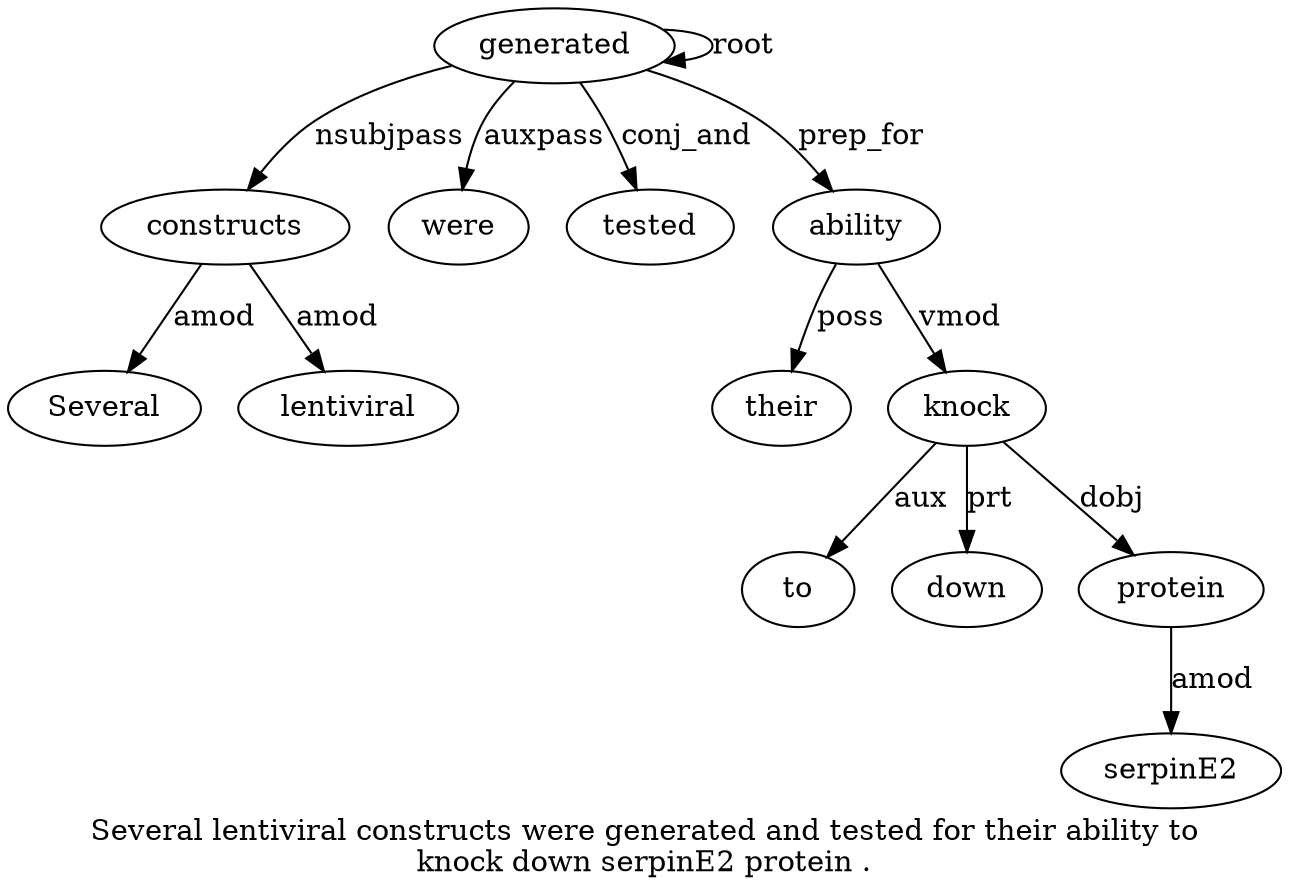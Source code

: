 digraph "Several lentiviral constructs were generated and tested for their ability to knock down serpinE2 protein ." {
label="Several lentiviral constructs were generated and tested for their ability to
knock down serpinE2 protein .";
constructs3 [style=filled, fillcolor=white, label=constructs];
Several1 [style=filled, fillcolor=white, label=Several];
constructs3 -> Several1  [label=amod];
lentiviral2 [style=filled, fillcolor=white, label=lentiviral];
constructs3 -> lentiviral2  [label=amod];
generated5 [style=filled, fillcolor=white, label=generated];
generated5 -> constructs3  [label=nsubjpass];
were4 [style=filled, fillcolor=white, label=were];
generated5 -> were4  [label=auxpass];
generated5 -> generated5  [label=root];
tested7 [style=filled, fillcolor=white, label=tested];
generated5 -> tested7  [label=conj_and];
ability10 [style=filled, fillcolor=white, label=ability];
their9 [style=filled, fillcolor=white, label=their];
ability10 -> their9  [label=poss];
generated5 -> ability10  [label=prep_for];
knock12 [style=filled, fillcolor=white, label=knock];
to11 [style=filled, fillcolor=white, label=to];
knock12 -> to11  [label=aux];
ability10 -> knock12  [label=vmod];
down13 [style=filled, fillcolor=white, label=down];
knock12 -> down13  [label=prt];
protein15 [style=filled, fillcolor=white, label=protein];
serpinE214 [style=filled, fillcolor=white, label=serpinE2];
protein15 -> serpinE214  [label=amod];
knock12 -> protein15  [label=dobj];
}
